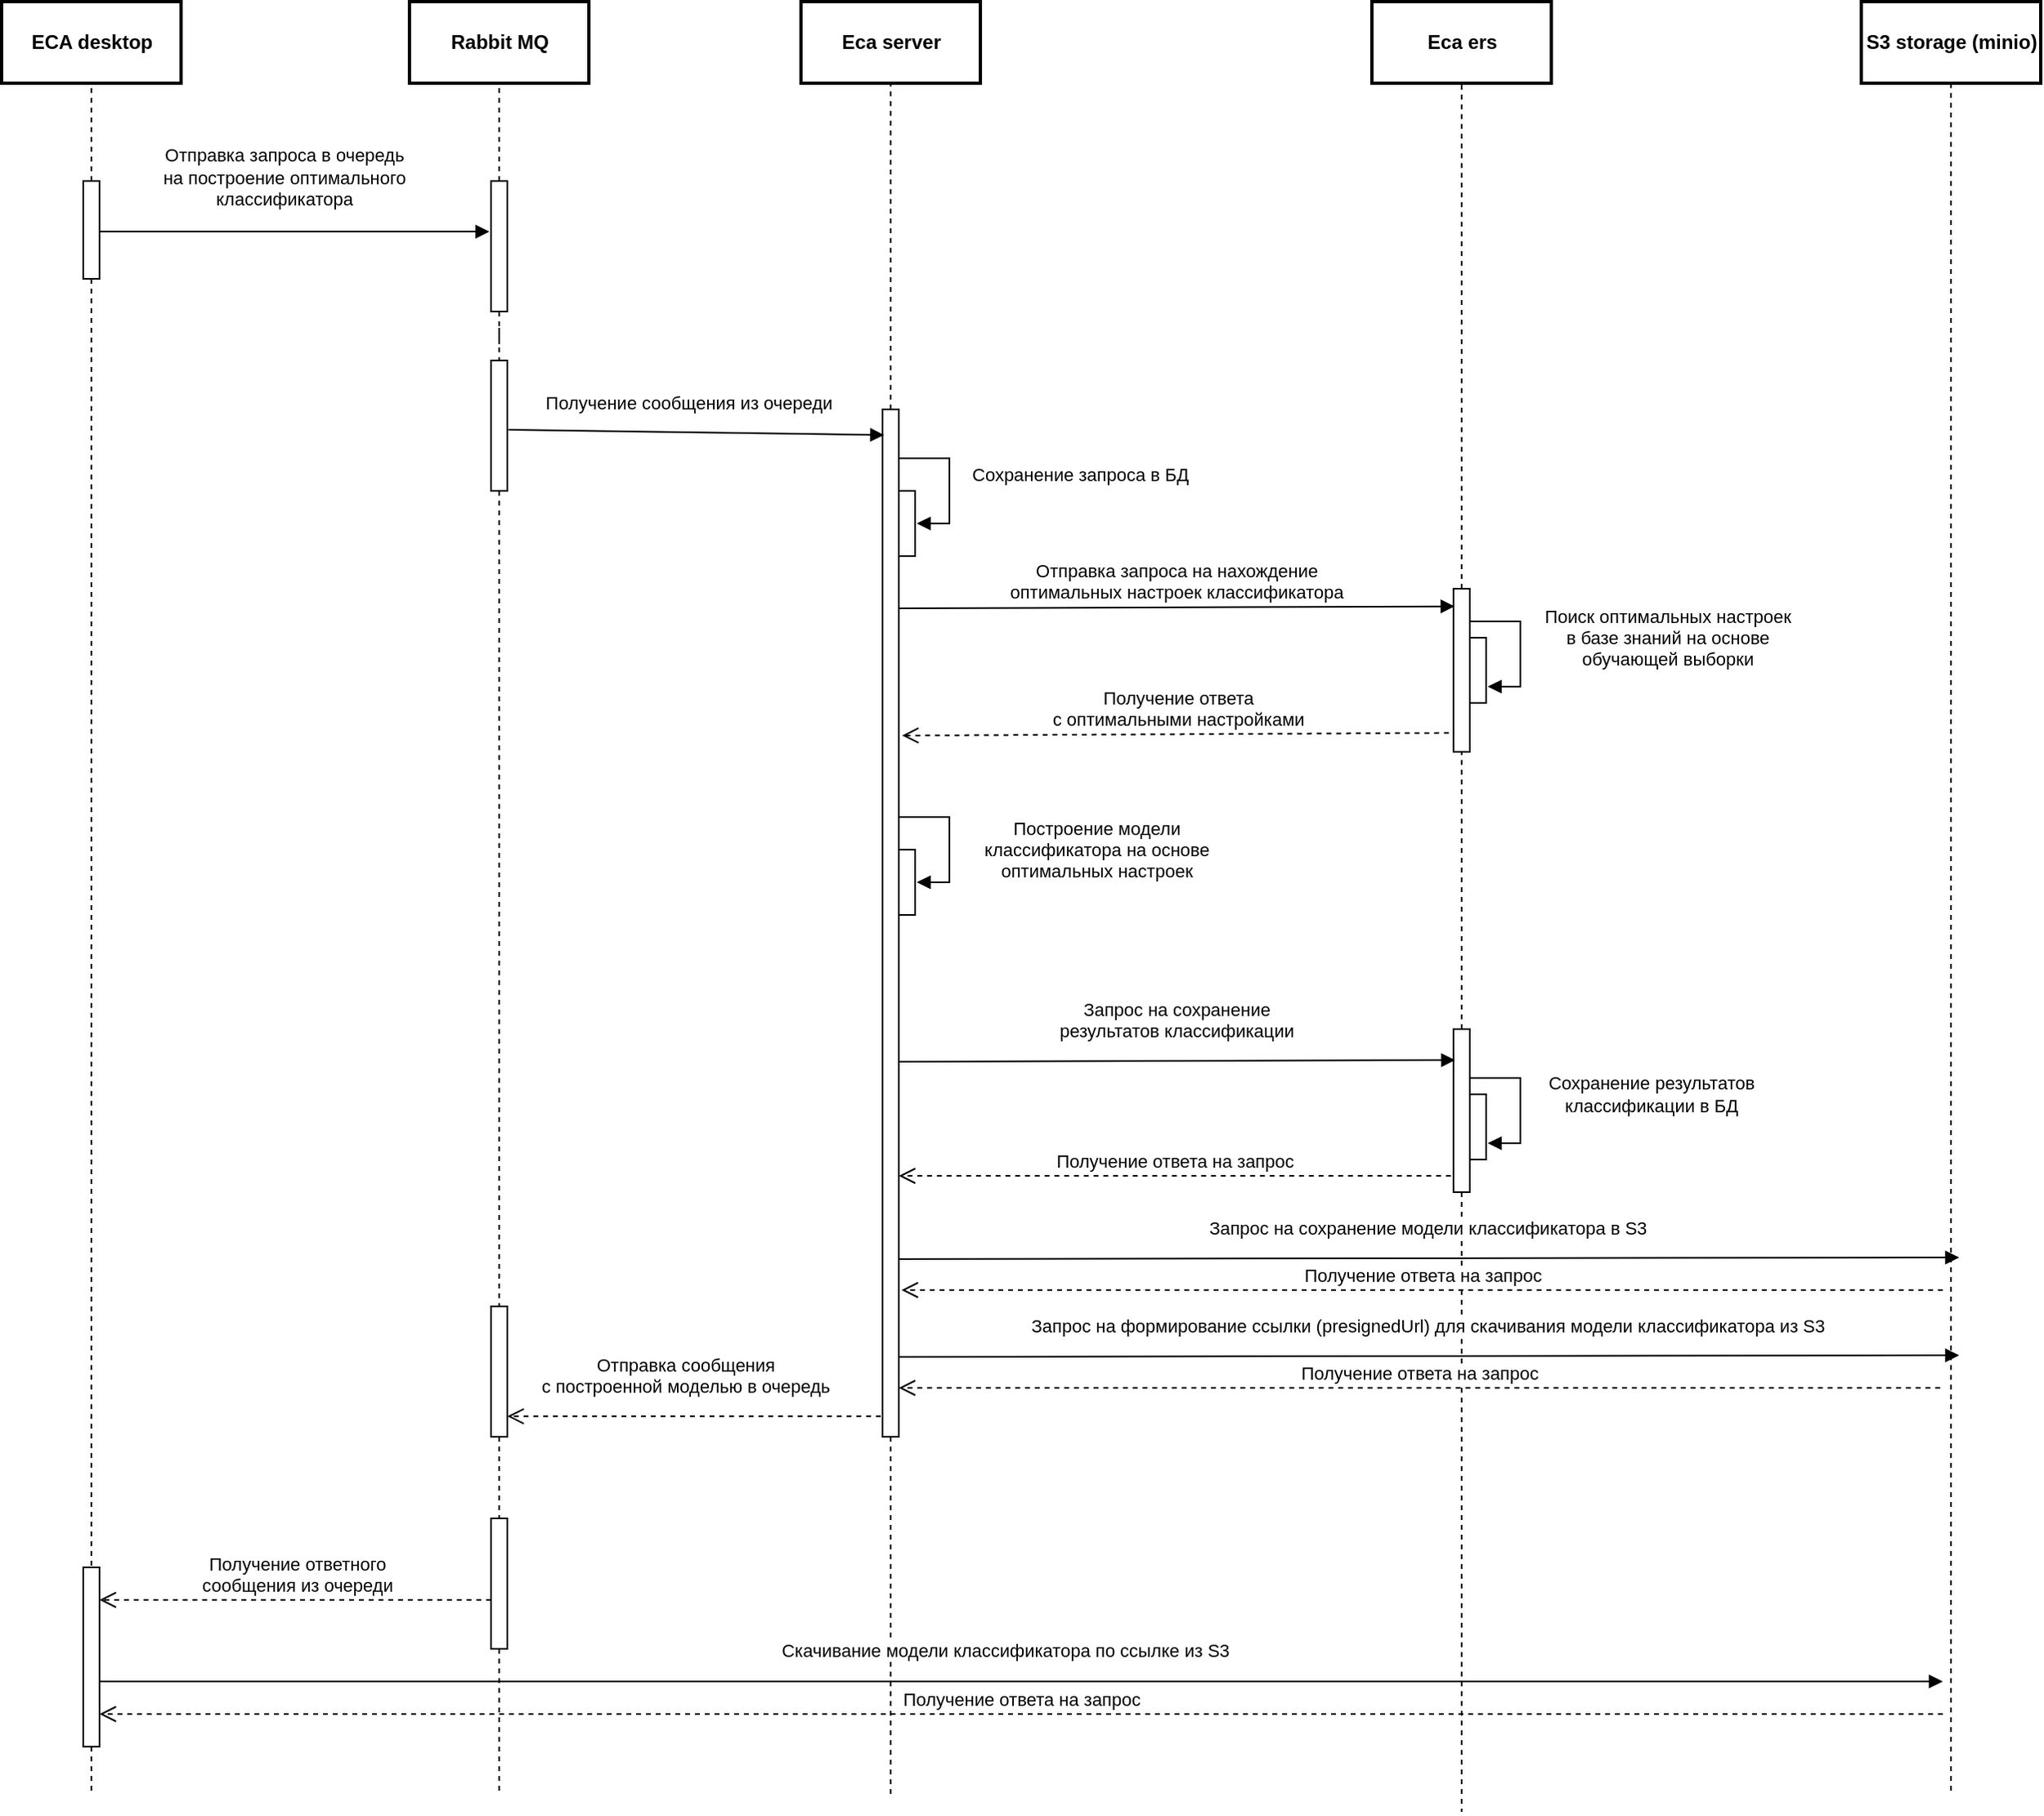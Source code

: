 <mxfile version="21.5.0" type="device">
  <diagram id="kgpKYQtTHZ0yAKxKKP6v" name="Page-1">
    <mxGraphModel dx="1562" dy="1969" grid="1" gridSize="10" guides="1" tooltips="1" connect="1" arrows="1" fold="1" page="1" pageScale="1" pageWidth="850" pageHeight="1100" math="0" shadow="0">
      <root>
        <mxCell id="0" />
        <mxCell id="1" parent="0" />
        <mxCell id="naLQoQvjF8YPUEuu64ZZ-8" style="edgeStyle=orthogonalEdgeStyle;rounded=0;orthogonalLoop=1;jettySize=auto;html=1;endArrow=none;endFill=0;dashed=1;entryX=0.5;entryY=1;entryDx=0;entryDy=0;" parent="1" source="naLQoQvjF8YPUEuu64ZZ-2" target="naLQoQvjF8YPUEuu64ZZ-12" edge="1">
          <mxGeometry relative="1" as="geometry">
            <mxPoint x="75" y="140" as="targetPoint" />
          </mxGeometry>
        </mxCell>
        <mxCell id="naLQoQvjF8YPUEuu64ZZ-19" style="edgeStyle=orthogonalEdgeStyle;rounded=0;orthogonalLoop=1;jettySize=auto;html=1;dashed=1;endArrow=none;endFill=0;" parent="1" source="naLQoQvjF8YPUEuu64ZZ-2" target="naLQoQvjF8YPUEuu64ZZ-53" edge="1">
          <mxGeometry relative="1" as="geometry">
            <mxPoint x="75" y="760" as="targetPoint" />
          </mxGeometry>
        </mxCell>
        <mxCell id="naLQoQvjF8YPUEuu64ZZ-2" value="" style="html=1;points=[];perimeter=orthogonalPerimeter;" parent="1" vertex="1">
          <mxGeometry x="70" y="80" width="10" height="60" as="geometry" />
        </mxCell>
        <mxCell id="naLQoQvjF8YPUEuu64ZZ-12" value="&lt;b&gt;ECA desktop&lt;/b&gt;" style="html=1;strokeWidth=2;" parent="1" vertex="1">
          <mxGeometry x="20" y="-30" width="110" height="50" as="geometry" />
        </mxCell>
        <mxCell id="naLQoQvjF8YPUEuu64ZZ-18" style="edgeStyle=orthogonalEdgeStyle;rounded=0;orthogonalLoop=1;jettySize=auto;html=1;entryX=0.5;entryY=1;entryDx=0;entryDy=0;dashed=1;endArrow=none;endFill=0;" parent="1" source="naLQoQvjF8YPUEuu64ZZ-13" target="naLQoQvjF8YPUEuu64ZZ-21" edge="1">
          <mxGeometry relative="1" as="geometry">
            <mxPoint x="325" y="150" as="targetPoint" />
          </mxGeometry>
        </mxCell>
        <mxCell id="naLQoQvjF8YPUEuu64ZZ-13" value="" style="html=1;points=[];perimeter=orthogonalPerimeter;" parent="1" vertex="1">
          <mxGeometry x="320" y="80" width="10" height="80" as="geometry" />
        </mxCell>
        <mxCell id="naLQoQvjF8YPUEuu64ZZ-16" value="&lt;font style=&quot;font-size: 11px&quot;&gt;Отправка запроса в очередь&lt;br&gt;на построение оптимального&lt;br&gt;классификатора&lt;/font&gt;" style="html=1;verticalAlign=bottom;endArrow=block;entryX=-0.1;entryY=0.388;entryDx=0;entryDy=0;entryPerimeter=0;" parent="1" target="naLQoQvjF8YPUEuu64ZZ-13" edge="1">
          <mxGeometry x="-0.057" y="11" width="80" relative="1" as="geometry">
            <mxPoint x="80" y="111" as="sourcePoint" />
            <mxPoint x="160" y="280" as="targetPoint" />
            <mxPoint as="offset" />
          </mxGeometry>
        </mxCell>
        <mxCell id="naLQoQvjF8YPUEuu64ZZ-21" value="&lt;b&gt;Rabbit MQ&lt;/b&gt;" style="html=1;strokeWidth=2;" parent="1" vertex="1">
          <mxGeometry x="270" y="-30" width="110" height="50" as="geometry" />
        </mxCell>
        <mxCell id="naLQoQvjF8YPUEuu64ZZ-22" value="&lt;b&gt;Eca server&lt;/b&gt;" style="html=1;strokeWidth=2;" parent="1" vertex="1">
          <mxGeometry x="510" y="-30" width="110" height="50" as="geometry" />
        </mxCell>
        <mxCell id="naLQoQvjF8YPUEuu64ZZ-24" value="&lt;b&gt;Eca ers&lt;/b&gt;" style="html=1;strokeWidth=2;" parent="1" vertex="1">
          <mxGeometry x="860" y="-30" width="110" height="50" as="geometry" />
        </mxCell>
        <mxCell id="naLQoQvjF8YPUEuu64ZZ-40" style="edgeStyle=orthogonalEdgeStyle;rounded=0;orthogonalLoop=1;jettySize=auto;html=1;entryX=0.5;entryY=1;entryDx=0;entryDy=0;dashed=1;endArrow=none;endFill=0;strokeColor=#000000;" parent="1" source="naLQoQvjF8YPUEuu64ZZ-25" target="naLQoQvjF8YPUEuu64ZZ-22" edge="1">
          <mxGeometry relative="1" as="geometry" />
        </mxCell>
        <mxCell id="naLQoQvjF8YPUEuu64ZZ-56" style="edgeStyle=orthogonalEdgeStyle;rounded=0;orthogonalLoop=1;jettySize=auto;html=1;dashed=1;endArrow=none;endFill=0;strokeColor=#000000;" parent="1" source="naLQoQvjF8YPUEuu64ZZ-25" edge="1">
          <mxGeometry relative="1" as="geometry">
            <mxPoint x="565" y="1070" as="targetPoint" />
          </mxGeometry>
        </mxCell>
        <mxCell id="naLQoQvjF8YPUEuu64ZZ-25" value="" style="html=1;points=[];perimeter=orthogonalPerimeter;" parent="1" vertex="1">
          <mxGeometry x="560" y="220" width="10" height="630" as="geometry" />
        </mxCell>
        <mxCell id="naLQoQvjF8YPUEuu64ZZ-31" value="" style="html=1;points=[];perimeter=orthogonalPerimeter;" parent="1" vertex="1">
          <mxGeometry x="320" y="190" width="10" height="80" as="geometry" />
        </mxCell>
        <mxCell id="naLQoQvjF8YPUEuu64ZZ-32" style="edgeStyle=orthogonalEdgeStyle;rounded=0;orthogonalLoop=1;jettySize=auto;html=1;dashed=1;endArrow=none;endFill=0;" parent="1" source="naLQoQvjF8YPUEuu64ZZ-13" target="naLQoQvjF8YPUEuu64ZZ-31" edge="1">
          <mxGeometry relative="1" as="geometry">
            <mxPoint x="325" y="770" as="targetPoint" />
            <mxPoint x="325" y="330" as="sourcePoint" />
          </mxGeometry>
        </mxCell>
        <mxCell id="naLQoQvjF8YPUEuu64ZZ-34" value="&lt;font style=&quot;font-size: 11px&quot;&gt;Получение сообщения из очереди&lt;/font&gt;" style="html=1;verticalAlign=bottom;endArrow=block;strokeColor=#000000;entryX=0.1;entryY=0.025;entryDx=0;entryDy=0;entryPerimeter=0;exitX=1.071;exitY=0.532;exitDx=0;exitDy=0;exitPerimeter=0;" parent="1" source="naLQoQvjF8YPUEuu64ZZ-31" target="naLQoQvjF8YPUEuu64ZZ-25" edge="1">
          <mxGeometry x="-0.043" y="9" width="80" relative="1" as="geometry">
            <mxPoint x="330" y="419" as="sourcePoint" />
            <mxPoint x="330" y="420" as="targetPoint" />
            <mxPoint as="offset" />
          </mxGeometry>
        </mxCell>
        <mxCell id="naLQoQvjF8YPUEuu64ZZ-35" value="" style="html=1;points=[];perimeter=orthogonalPerimeter;" parent="1" vertex="1">
          <mxGeometry x="570" y="270" width="10" height="40" as="geometry" />
        </mxCell>
        <mxCell id="naLQoQvjF8YPUEuu64ZZ-36" value="Сохранение запроса в БД" style="edgeStyle=orthogonalEdgeStyle;html=1;align=left;spacingLeft=2;endArrow=block;rounded=0;strokeColor=#000000;" parent="1" edge="1">
          <mxGeometry x="-0.099" y="10" relative="1" as="geometry">
            <mxPoint x="570" y="250" as="sourcePoint" />
            <Array as="points">
              <mxPoint x="570" y="250" />
              <mxPoint x="601" y="250" />
              <mxPoint x="601" y="290" />
            </Array>
            <mxPoint x="581" y="290" as="targetPoint" />
            <mxPoint as="offset" />
          </mxGeometry>
        </mxCell>
        <mxCell id="naLQoQvjF8YPUEuu64ZZ-38" value="" style="html=1;points=[];perimeter=orthogonalPerimeter;" parent="1" vertex="1">
          <mxGeometry x="570" y="490" width="10" height="40" as="geometry" />
        </mxCell>
        <mxCell id="naLQoQvjF8YPUEuu64ZZ-48" style="edgeStyle=orthogonalEdgeStyle;rounded=0;orthogonalLoop=1;jettySize=auto;html=1;entryX=0.5;entryY=1;entryDx=0;entryDy=0;endArrow=none;endFill=0;strokeColor=#000000;dashed=1;" parent="1" source="Wha3gfl5ObDoSyTYLjjx-4" target="naLQoQvjF8YPUEuu64ZZ-24" edge="1">
          <mxGeometry relative="1" as="geometry" />
        </mxCell>
        <mxCell id="naLQoQvjF8YPUEuu64ZZ-57" style="edgeStyle=orthogonalEdgeStyle;rounded=0;orthogonalLoop=1;jettySize=auto;html=1;dashed=1;endArrow=none;endFill=0;strokeColor=#000000;" parent="1" source="naLQoQvjF8YPUEuu64ZZ-42" edge="1">
          <mxGeometry relative="1" as="geometry">
            <mxPoint x="915" y="1080" as="targetPoint" />
          </mxGeometry>
        </mxCell>
        <mxCell id="naLQoQvjF8YPUEuu64ZZ-42" value="" style="html=1;points=[];perimeter=orthogonalPerimeter;" parent="1" vertex="1">
          <mxGeometry x="910" y="600" width="10" height="100" as="geometry" />
        </mxCell>
        <mxCell id="naLQoQvjF8YPUEuu64ZZ-44" value="&lt;font style=&quot;font-size: 11px&quot;&gt;Запрос на сохранение&lt;br&gt;результатов классификации&lt;/font&gt;" style="html=1;verticalAlign=bottom;endArrow=block;strokeColor=#000000;" parent="1" edge="1">
          <mxGeometry x="-0.003" y="10" width="80" relative="1" as="geometry">
            <mxPoint x="570" y="620" as="sourcePoint" />
            <mxPoint x="911" y="619" as="targetPoint" />
            <mxPoint as="offset" />
          </mxGeometry>
        </mxCell>
        <mxCell id="naLQoQvjF8YPUEuu64ZZ-45" value="&lt;font style=&quot;font-size: 11px&quot;&gt;Получение ответа на запрос&lt;/font&gt;" style="html=1;verticalAlign=bottom;endArrow=open;dashed=1;endSize=8;strokeColor=#000000;exitX=-0.165;exitY=0.781;exitDx=0;exitDy=0;exitPerimeter=0;" parent="1" edge="1">
          <mxGeometry relative="1" as="geometry">
            <mxPoint x="908.35" y="690.0" as="sourcePoint" />
            <mxPoint x="570" y="690.0" as="targetPoint" />
          </mxGeometry>
        </mxCell>
        <mxCell id="naLQoQvjF8YPUEuu64ZZ-46" value="&lt;font style=&quot;font-size: 11px&quot;&gt;Построение модели&lt;br&gt;классификатора на основе&lt;br&gt;оптимальных настроек&lt;/font&gt;" style="edgeStyle=orthogonalEdgeStyle;html=1;align=center;spacingLeft=2;endArrow=block;rounded=0;strokeColor=#000000;" parent="1" edge="1">
          <mxGeometry x="0.119" y="89" relative="1" as="geometry">
            <mxPoint x="570" y="470" as="sourcePoint" />
            <Array as="points">
              <mxPoint x="570" y="470" />
              <mxPoint x="601" y="470" />
              <mxPoint x="601" y="510" />
            </Array>
            <mxPoint x="581" y="510" as="targetPoint" />
            <mxPoint as="offset" />
          </mxGeometry>
        </mxCell>
        <mxCell id="naLQoQvjF8YPUEuu64ZZ-55" style="edgeStyle=orthogonalEdgeStyle;rounded=0;orthogonalLoop=1;jettySize=auto;html=1;dashed=1;endArrow=none;endFill=0;strokeColor=#000000;" parent="1" source="naLQoQvjF8YPUEuu64ZZ-58" edge="1">
          <mxGeometry relative="1" as="geometry">
            <mxPoint x="325" y="1070" as="targetPoint" />
          </mxGeometry>
        </mxCell>
        <mxCell id="naLQoQvjF8YPUEuu64ZZ-50" value="" style="html=1;points=[];perimeter=orthogonalPerimeter;" parent="1" vertex="1">
          <mxGeometry x="320" y="770" width="10" height="80" as="geometry" />
        </mxCell>
        <mxCell id="naLQoQvjF8YPUEuu64ZZ-51" style="edgeStyle=orthogonalEdgeStyle;rounded=0;orthogonalLoop=1;jettySize=auto;html=1;dashed=1;endArrow=none;endFill=0;" parent="1" source="naLQoQvjF8YPUEuu64ZZ-31" target="naLQoQvjF8YPUEuu64ZZ-50" edge="1">
          <mxGeometry relative="1" as="geometry">
            <mxPoint x="325" y="760" as="targetPoint" />
            <mxPoint x="325" y="450" as="sourcePoint" />
          </mxGeometry>
        </mxCell>
        <mxCell id="naLQoQvjF8YPUEuu64ZZ-52" value="&lt;font style=&quot;font-size: 11px&quot;&gt;Отправка сообщения&lt;br&gt;с построенной моделью в очередь&lt;/font&gt;" style="html=1;verticalAlign=bottom;endArrow=open;dashed=1;endSize=8;strokeColor=#000000;exitX=-0.106;exitY=0.98;exitDx=0;exitDy=0;exitPerimeter=0;" parent="1" source="naLQoQvjF8YPUEuu64ZZ-25" target="naLQoQvjF8YPUEuu64ZZ-50" edge="1">
          <mxGeometry x="0.043" y="-9" relative="1" as="geometry">
            <mxPoint x="560" y="739.5" as="sourcePoint" />
            <mxPoint x="480" y="739.5" as="targetPoint" />
            <mxPoint as="offset" />
          </mxGeometry>
        </mxCell>
        <mxCell id="naLQoQvjF8YPUEuu64ZZ-54" style="edgeStyle=orthogonalEdgeStyle;rounded=0;orthogonalLoop=1;jettySize=auto;html=1;endArrow=none;endFill=0;strokeColor=#000000;dashed=1;" parent="1" source="naLQoQvjF8YPUEuu64ZZ-53" edge="1">
          <mxGeometry relative="1" as="geometry">
            <mxPoint x="75" y="1070" as="targetPoint" />
          </mxGeometry>
        </mxCell>
        <mxCell id="naLQoQvjF8YPUEuu64ZZ-53" value="" style="html=1;points=[];perimeter=orthogonalPerimeter;" parent="1" vertex="1">
          <mxGeometry x="70" y="930" width="10" height="110" as="geometry" />
        </mxCell>
        <mxCell id="naLQoQvjF8YPUEuu64ZZ-58" value="" style="html=1;points=[];perimeter=orthogonalPerimeter;" parent="1" vertex="1">
          <mxGeometry x="320" y="900" width="10" height="80" as="geometry" />
        </mxCell>
        <mxCell id="naLQoQvjF8YPUEuu64ZZ-59" style="edgeStyle=orthogonalEdgeStyle;rounded=0;orthogonalLoop=1;jettySize=auto;html=1;dashed=1;endArrow=none;endFill=0;strokeColor=#000000;" parent="1" source="naLQoQvjF8YPUEuu64ZZ-50" target="naLQoQvjF8YPUEuu64ZZ-58" edge="1">
          <mxGeometry relative="1" as="geometry">
            <mxPoint x="325" y="1000" as="targetPoint" />
            <mxPoint x="325" y="780" as="sourcePoint" />
          </mxGeometry>
        </mxCell>
        <mxCell id="naLQoQvjF8YPUEuu64ZZ-60" value="&lt;font style=&quot;font-size: 11px&quot;&gt;Получение ответного&lt;br&gt;сообщения из очереди&lt;/font&gt;" style="html=1;verticalAlign=bottom;endArrow=open;dashed=1;endSize=8;strokeColor=#000000;" parent="1" edge="1">
          <mxGeometry x="-0.004" relative="1" as="geometry">
            <mxPoint x="320" y="950" as="sourcePoint" />
            <mxPoint x="80" y="950" as="targetPoint" />
            <mxPoint as="offset" />
          </mxGeometry>
        </mxCell>
        <mxCell id="Wha3gfl5ObDoSyTYLjjx-1" value="" style="html=1;points=[];perimeter=orthogonalPerimeter;" parent="1" vertex="1">
          <mxGeometry x="920" y="640" width="10" height="40" as="geometry" />
        </mxCell>
        <mxCell id="Wha3gfl5ObDoSyTYLjjx-2" value="Сохранение результатов&lt;br&gt;классификации в БД" style="edgeStyle=orthogonalEdgeStyle;html=1;align=center;spacingLeft=2;endArrow=block;rounded=0;strokeColor=#000000;" parent="1" edge="1">
          <mxGeometry x="-0.1" y="79" relative="1" as="geometry">
            <mxPoint x="920" y="630" as="sourcePoint" />
            <Array as="points">
              <mxPoint x="920" y="630" />
              <mxPoint x="951" y="630" />
              <mxPoint x="951" y="670" />
            </Array>
            <mxPoint x="931" y="670" as="targetPoint" />
            <mxPoint as="offset" />
          </mxGeometry>
        </mxCell>
        <mxCell id="Wha3gfl5ObDoSyTYLjjx-4" value="" style="html=1;points=[];perimeter=orthogonalPerimeter;" parent="1" vertex="1">
          <mxGeometry x="910" y="330" width="10" height="100" as="geometry" />
        </mxCell>
        <mxCell id="Wha3gfl5ObDoSyTYLjjx-5" style="edgeStyle=orthogonalEdgeStyle;rounded=0;orthogonalLoop=1;jettySize=auto;html=1;entryX=0.5;entryY=1;entryDx=0;entryDy=0;endArrow=none;endFill=0;strokeColor=#000000;dashed=1;" parent="1" source="naLQoQvjF8YPUEuu64ZZ-42" target="Wha3gfl5ObDoSyTYLjjx-4" edge="1">
          <mxGeometry relative="1" as="geometry">
            <mxPoint x="915" y="600" as="sourcePoint" />
            <mxPoint x="915" y="20" as="targetPoint" />
          </mxGeometry>
        </mxCell>
        <mxCell id="Wha3gfl5ObDoSyTYLjjx-7" value="Отправка запроса на нахождение&lt;br&gt;оптимальных настроек классификатора" style="html=1;verticalAlign=bottom;endArrow=block;entryX=0.071;entryY=0.108;entryDx=0;entryDy=0;entryPerimeter=0;" parent="1" target="Wha3gfl5ObDoSyTYLjjx-4" edge="1">
          <mxGeometry width="80" relative="1" as="geometry">
            <mxPoint x="570" y="342" as="sourcePoint" />
            <mxPoint x="650" y="340" as="targetPoint" />
          </mxGeometry>
        </mxCell>
        <mxCell id="Wha3gfl5ObDoSyTYLjjx-8" value="Получение ответа&lt;br&gt;с оптимальными настройками" style="html=1;verticalAlign=bottom;endArrow=open;dashed=1;endSize=8;exitX=-0.282;exitY=0.884;exitDx=0;exitDy=0;exitPerimeter=0;" parent="1" source="Wha3gfl5ObDoSyTYLjjx-4" edge="1">
          <mxGeometry relative="1" as="geometry">
            <mxPoint x="910" y="390" as="sourcePoint" />
            <mxPoint x="572" y="420" as="targetPoint" />
            <mxPoint x="1" as="offset" />
          </mxGeometry>
        </mxCell>
        <mxCell id="Wha3gfl5ObDoSyTYLjjx-10" value="" style="html=1;points=[];perimeter=orthogonalPerimeter;" parent="1" vertex="1">
          <mxGeometry x="920" y="360" width="10" height="40" as="geometry" />
        </mxCell>
        <mxCell id="Wha3gfl5ObDoSyTYLjjx-11" value="Поиск оптимальных настроек&lt;br&gt;в базе знаний на основе&lt;br&gt;обучающей выборки" style="edgeStyle=orthogonalEdgeStyle;html=1;align=center;spacingLeft=2;endArrow=block;rounded=0;strokeColor=#000000;" parent="1" edge="1">
          <mxGeometry x="-0.1" y="89" relative="1" as="geometry">
            <mxPoint x="920" y="350" as="sourcePoint" />
            <Array as="points">
              <mxPoint x="920" y="350" />
              <mxPoint x="951" y="350" />
              <mxPoint x="951" y="390" />
            </Array>
            <mxPoint x="931" y="390" as="targetPoint" />
            <mxPoint as="offset" />
          </mxGeometry>
        </mxCell>
        <mxCell id="6Ud4_OEiUZgffUP0prp0-2" value="&lt;b&gt;Eca ers&lt;/b&gt;" style="html=1;strokeWidth=2;" vertex="1" parent="1">
          <mxGeometry x="860" y="-30" width="110" height="50" as="geometry" />
        </mxCell>
        <mxCell id="6Ud4_OEiUZgffUP0prp0-4" style="edgeStyle=orthogonalEdgeStyle;rounded=0;orthogonalLoop=1;jettySize=auto;html=1;startArrow=none;startFill=0;dashed=1;endArrow=none;endFill=0;" edge="1" parent="1" source="6Ud4_OEiUZgffUP0prp0-3">
          <mxGeometry relative="1" as="geometry">
            <mxPoint x="1215" y="1070" as="targetPoint" />
          </mxGeometry>
        </mxCell>
        <mxCell id="6Ud4_OEiUZgffUP0prp0-3" value="&lt;b&gt;S3 storage (minio)&lt;/b&gt;" style="html=1;strokeWidth=2;" vertex="1" parent="1">
          <mxGeometry x="1160" y="-30" width="110" height="50" as="geometry" />
        </mxCell>
        <mxCell id="6Ud4_OEiUZgffUP0prp0-5" value="Запрос на сохранение модели классификатора в S3" style="html=1;verticalAlign=bottom;endArrow=block;strokeColor=#000000;" edge="1" parent="1">
          <mxGeometry x="-0.003" y="10" width="80" relative="1" as="geometry">
            <mxPoint x="570" y="741" as="sourcePoint" />
            <mxPoint x="1220" y="740" as="targetPoint" />
            <mxPoint as="offset" />
          </mxGeometry>
        </mxCell>
        <mxCell id="6Ud4_OEiUZgffUP0prp0-6" value="&lt;font style=&quot;font-size: 11px&quot;&gt;Получение ответа на запрос&lt;/font&gt;" style="html=1;verticalAlign=bottom;endArrow=open;dashed=1;endSize=8;strokeColor=#000000;" edge="1" parent="1">
          <mxGeometry relative="1" as="geometry">
            <mxPoint x="1210" y="760" as="sourcePoint" />
            <mxPoint x="571.65" y="760.0" as="targetPoint" />
          </mxGeometry>
        </mxCell>
        <mxCell id="6Ud4_OEiUZgffUP0prp0-7" value="Запрос на формирование ссылки (presignedUrl) для скачивания модели классификатора из S3" style="html=1;verticalAlign=bottom;endArrow=block;strokeColor=#000000;" edge="1" parent="1">
          <mxGeometry x="-0.003" y="10" width="80" relative="1" as="geometry">
            <mxPoint x="570" y="801" as="sourcePoint" />
            <mxPoint x="1220" y="800" as="targetPoint" />
            <mxPoint as="offset" />
          </mxGeometry>
        </mxCell>
        <mxCell id="6Ud4_OEiUZgffUP0prp0-8" value="&lt;font style=&quot;font-size: 11px&quot;&gt;Получение ответа на запрос&lt;/font&gt;" style="html=1;verticalAlign=bottom;endArrow=open;dashed=1;endSize=8;strokeColor=#000000;" edge="1" parent="1">
          <mxGeometry relative="1" as="geometry">
            <mxPoint x="1208.35" y="820" as="sourcePoint" />
            <mxPoint x="570" y="820.0" as="targetPoint" />
          </mxGeometry>
        </mxCell>
        <mxCell id="6Ud4_OEiUZgffUP0prp0-9" value="&lt;font style=&quot;font-size: 11px&quot;&gt;Скачивание модели классификатора по ссылке из S3&lt;br&gt;&lt;/font&gt;" style="html=1;verticalAlign=bottom;endArrow=block;strokeColor=#000000;" edge="1" parent="1">
          <mxGeometry x="-0.017" y="10" width="80" relative="1" as="geometry">
            <mxPoint x="80" y="1000" as="sourcePoint" />
            <mxPoint x="1210" y="1000" as="targetPoint" />
            <mxPoint x="-1" as="offset" />
          </mxGeometry>
        </mxCell>
        <mxCell id="6Ud4_OEiUZgffUP0prp0-10" value="&lt;font style=&quot;font-size: 11px&quot;&gt;Получение ответа на запрос&lt;/font&gt;" style="html=1;verticalAlign=bottom;endArrow=open;dashed=1;endSize=8;strokeColor=#000000;entryX=1.294;entryY=0.786;entryDx=0;entryDy=0;entryPerimeter=0;" edge="1" parent="1">
          <mxGeometry relative="1" as="geometry">
            <mxPoint x="1210" y="1020" as="sourcePoint" />
            <mxPoint x="80" y="1020" as="targetPoint" />
          </mxGeometry>
        </mxCell>
      </root>
    </mxGraphModel>
  </diagram>
</mxfile>
